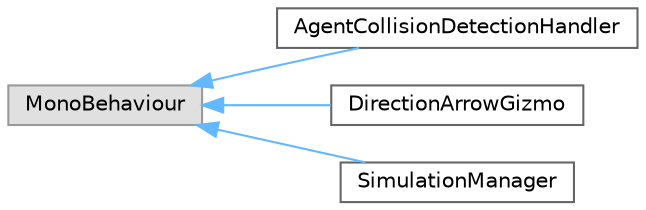 digraph "Graphical Class Hierarchy"
{
 // LATEX_PDF_SIZE
  bgcolor="transparent";
  edge [fontname=Helvetica,fontsize=10,labelfontname=Helvetica,labelfontsize=10];
  node [fontname=Helvetica,fontsize=10,shape=box,height=0.2,width=0.4];
  rankdir="LR";
  Node0 [id="Node000000",label="MonoBehaviour",height=0.2,width=0.4,color="grey60", fillcolor="#E0E0E0", style="filled",tooltip=" "];
  Node0 -> Node1 [id="edge32_Node000000_Node000001",dir="back",color="steelblue1",style="solid",tooltip=" "];
  Node1 [id="Node000001",label="AgentCollisionDetectionHandler",height=0.2,width=0.4,color="grey40", fillcolor="white", style="filled",URL="$class_agent_collision_detection_handler.html",tooltip="Class for collision detection inside the simulation."];
  Node0 -> Node2 [id="edge33_Node000000_Node000002",dir="back",color="steelblue1",style="solid",tooltip=" "];
  Node2 [id="Node000002",label="DirectionArrowGizmo",height=0.2,width=0.4,color="grey40", fillcolor="white", style="filled",URL="$class_direction_arrow_gizmo.html",tooltip="Debug class for drawing agents forward vector."];
  Node0 -> Node3 [id="edge34_Node000000_Node000003",dir="back",color="steelblue1",style="solid",tooltip=" "];
  Node3 [id="Node000003",label="SimulationManager",height=0.2,width=0.4,color="grey40", fillcolor="white", style="filled",URL="$class_simulation_manager.html",tooltip="Singleton Agent manager class Keeps track of all agents in the simulation and is responsible for upda..."];
}
